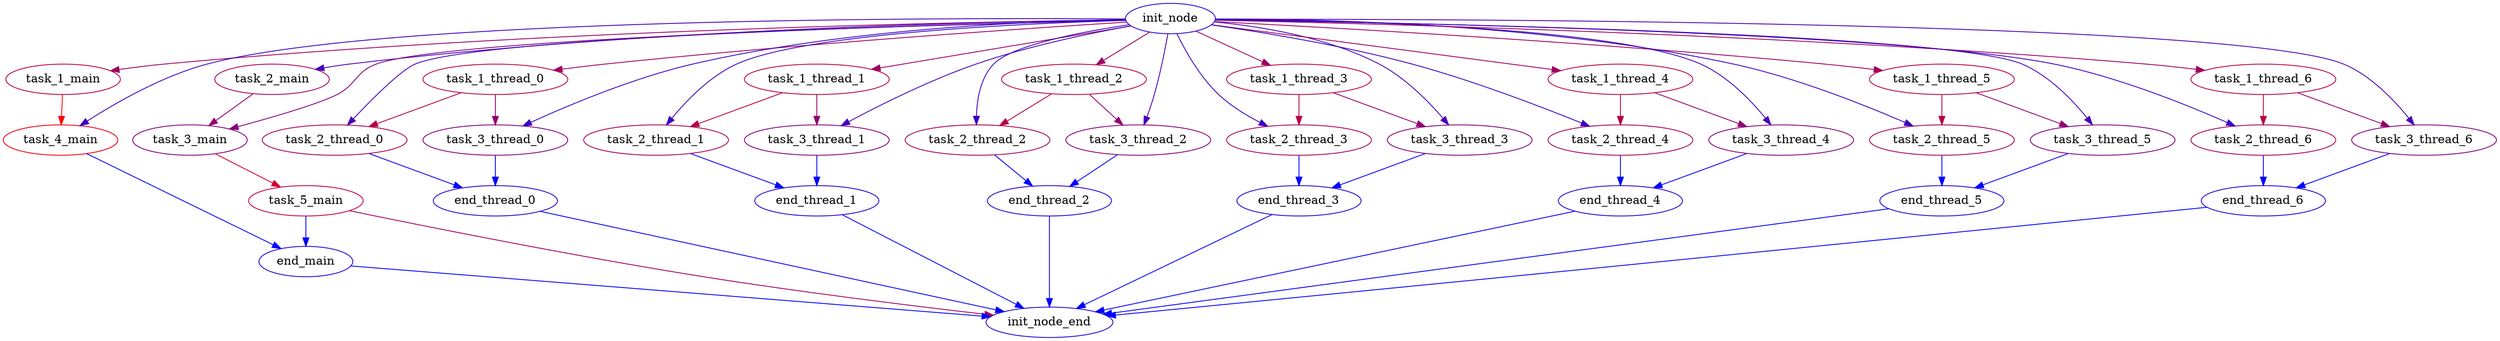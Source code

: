 digraph G {

init_node [size="0.6931471805599453",color="#2900D6"];
task_1_main [size="3.104200953859686",color="#BB0044"];
task_2_main [size="2.7978403249075474",color="#A90056"];
task_3_main [size="2.1832373212764584",color="#84007B"];
task_4_main [size="3.9546734073922947",color="#EF0010"];
task_5_main [size="3.215202687149899",color="#C2003D"];
end_main [size="0.6931471805599453",color="#2900D6"];
task_1_main -> task_4_main [size="4.212605261556801",color="#FF0000"];
task_2_main -> task_3_main [size="2.419255509919701",color="#92006D"];
task_3_main -> task_5_main [size="3.4682592789066455",color="#D1002E"];
task_4_main -> end_main [size="1.000088900581841e-12",color="#0000FF"];
task_5_main -> end_main [size="1.000088900581841e-12",color="#0000FF"];
task_1_thread_0 [size="3.104200953859686",color="#BB0044"];
task_2_thread_0 [size="2.7978403249075474",color="#A90056"];
task_3_thread_0 [size="2.1832373212764584",color="#84007B"];
end_thread_0 [size="0.6931471805599453",color="#2900D6"];
task_1_thread_0 -> task_2_thread_0 [size="3.0460412836926927",color="#B80047"];
task_1_thread_0 -> task_3_thread_0 [size="2.419255509919701",color="#92006D"];
task_2_thread_0 -> end_thread_0 [size="1.000088900581841e-12",color="#0000FF"];
task_3_thread_0 -> end_thread_0 [size="1.000088900581841e-12",color="#0000FF"];
task_1_thread_1 [size="3.104200953859686",color="#BB0044"];
task_2_thread_1 [size="2.7978403249075474",color="#A90056"];
task_3_thread_1 [size="2.1832373212764584",color="#84007B"];
end_thread_1 [size="0.6931471805599453",color="#2900D6"];
task_1_thread_1 -> task_2_thread_1 [size="3.0460412836926927",color="#B80047"];
task_1_thread_1 -> task_3_thread_1 [size="2.419255509919701",color="#92006D"];
task_2_thread_1 -> end_thread_1 [size="1.000088900581841e-12",color="#0000FF"];
task_3_thread_1 -> end_thread_1 [size="1.000088900581841e-12",color="#0000FF"];
task_1_thread_2 [size="3.104200953859686",color="#BB0044"];
task_2_thread_2 [size="2.7978403249075474",color="#A90056"];
task_3_thread_2 [size="2.1832373212764584",color="#84007B"];
end_thread_2 [size="0.6931471805599453",color="#2900D6"];
task_1_thread_2 -> task_2_thread_2 [size="3.0460412836926927",color="#B80047"];
task_1_thread_2 -> task_3_thread_2 [size="2.419255509919701",color="#92006D"];
task_2_thread_2 -> end_thread_2 [size="1.000088900581841e-12",color="#0000FF"];
task_3_thread_2 -> end_thread_2 [size="1.000088900581841e-12",color="#0000FF"];
task_1_thread_3 [size="3.104200953859686",color="#BB0044"];
task_2_thread_3 [size="2.7978403249075474",color="#A90056"];
task_3_thread_3 [size="2.1832373212764584",color="#84007B"];
end_thread_3 [size="0.6931471805599453",color="#2900D6"];
task_1_thread_3 -> task_2_thread_3 [size="3.0460412836926927",color="#B80047"];
task_1_thread_3 -> task_3_thread_3 [size="2.419255509919701",color="#92006D"];
task_2_thread_3 -> end_thread_3 [size="1.000088900581841e-12",color="#0000FF"];
task_3_thread_3 -> end_thread_3 [size="1.000088900581841e-12",color="#0000FF"];
task_1_thread_4 [size="3.104200953859686",color="#BB0044"];
task_2_thread_4 [size="2.7978403249075474",color="#A90056"];
task_3_thread_4 [size="2.1832373212764584",color="#84007B"];
end_thread_4 [size="0.6931471805599453",color="#2900D6"];
task_1_thread_4 -> task_2_thread_4 [size="3.0460412836926927",color="#B80047"];
task_1_thread_4 -> task_3_thread_4 [size="2.419255509919701",color="#92006D"];
task_2_thread_4 -> end_thread_4 [size="1.000088900581841e-12",color="#0000FF"];
task_3_thread_4 -> end_thread_4 [size="1.000088900581841e-12",color="#0000FF"];
task_1_thread_5 [size="3.104200953859686",color="#BB0044"];
task_2_thread_5 [size="2.7978403249075474",color="#A90056"];
task_3_thread_5 [size="2.1832373212764584",color="#84007B"];
end_thread_5 [size="0.6931471805599453",color="#2900D6"];
task_1_thread_5 -> task_2_thread_5 [size="3.0460412836926927",color="#B80047"];
task_1_thread_5 -> task_3_thread_5 [size="2.419255509919701",color="#92006D"];
task_2_thread_5 -> end_thread_5 [size="1.000088900581841e-12",color="#0000FF"];
task_3_thread_5 -> end_thread_5 [size="1.000088900581841e-12",color="#0000FF"];
task_1_thread_6 [size="3.104200953859686",color="#BB0044"];
task_2_thread_6 [size="2.7978403249075474",color="#A90056"];
task_3_thread_6 [size="2.1832373212764584",color="#84007B"];
end_thread_6 [size="0.6931471805599453",color="#2900D6"];
task_1_thread_6 -> task_2_thread_6 [size="3.0460412836926927",color="#B80047"];
task_1_thread_6 -> task_3_thread_6 [size="2.419255509919701",color="#92006D"];
task_2_thread_6 -> end_thread_6 [size="1.000088900581841e-12",color="#0000FF"];
task_3_thread_6 -> end_thread_6 [size="1.000088900581841e-12",color="#0000FF"];
init_node_end [size="0.6931471805599453",color="#2900D6"];
init_node -> task_1_main [size="2.629480293391084",color="#9F0060"];
init_node -> task_2_main [size="1.1717150089779664",color="#4600B9"];
init_node -> task_4_main [size="0.9623873361617701",color="#3A00C5"];
init_node -> task_3_main [size="2.1812885383561222",color="#84007B"];
init_node -> task_1_thread_0 [size="2.629480293391084",color="#9F0060"];
init_node -> task_2_thread_0 [size="1.1717150089779664",color="#4600B9"];
init_node -> task_3_thread_0 [size="0.9623873361617701",color="#3A00C5"];
init_node -> task_1_thread_1 [size="2.629480293391084",color="#9F0060"];
init_node -> task_3_thread_1 [size="1.1717150089779664",color="#4600B9"];
init_node -> task_2_thread_1 [size="0.9623873361617701",color="#3A00C5"];
init_node -> task_1_thread_2 [size="2.629480293391084",color="#9F0060"];
init_node -> task_3_thread_2 [size="1.1717150089779664",color="#4600B9"];
init_node -> task_2_thread_2 [size="0.9623873361617701",color="#3A00C5"];
init_node -> task_1_thread_3 [size="2.629480293391084",color="#9F0060"];
init_node -> task_3_thread_3 [size="1.1717150089779664",color="#4600B9"];
init_node -> task_2_thread_3 [size="0.9623873361617701",color="#3A00C5"];
init_node -> task_1_thread_4 [size="2.629480293391084",color="#9F0060"];
init_node -> task_3_thread_4 [size="1.1717150089779664",color="#4600B9"];
init_node -> task_2_thread_4 [size="0.9623873361617701",color="#3A00C5"];
init_node -> task_1_thread_5 [size="2.629480293391084",color="#9F0060"];
init_node -> task_3_thread_5 [size="1.1717150089779664",color="#4600B9"];
init_node -> task_2_thread_5 [size="0.9623873361617701",color="#3A00C5"];
init_node -> task_1_thread_6 [size="2.629480293391084",color="#9F0060"];
init_node -> task_3_thread_6 [size="1.1717150089779664",color="#4600B9"];
init_node -> task_2_thread_6 [size="0.9623873361617701",color="#3A00C5"];
task_5_main -> init_node_end [size="2.629480293391084",color="#9F0060"];
end_main -> init_node_end [size="3.799183190266564e-13",color="#0000FF"];
end_thread_0 -> init_node_end [size="1.5123458041432446e-12",color="#0000FF"];
end_thread_1 -> init_node_end [size="1.6791013024416772e-12",color="#0000FF"];
end_thread_2 -> init_node_end [size="2.1225243784761217e-12",color="#0000FF"];
end_thread_3 -> init_node_end [size="2.073452520787793e-12",color="#0000FF"];
end_thread_4 -> init_node_end [size="2.2593038551096413e-12",color="#0000FF"];
end_thread_5 -> init_node_end [size="2.241540286715679e-12",color="#0000FF"];
end_thread_6 -> init_node_end [size="1.903366353415557e-12",color="#0000FF"];
}

